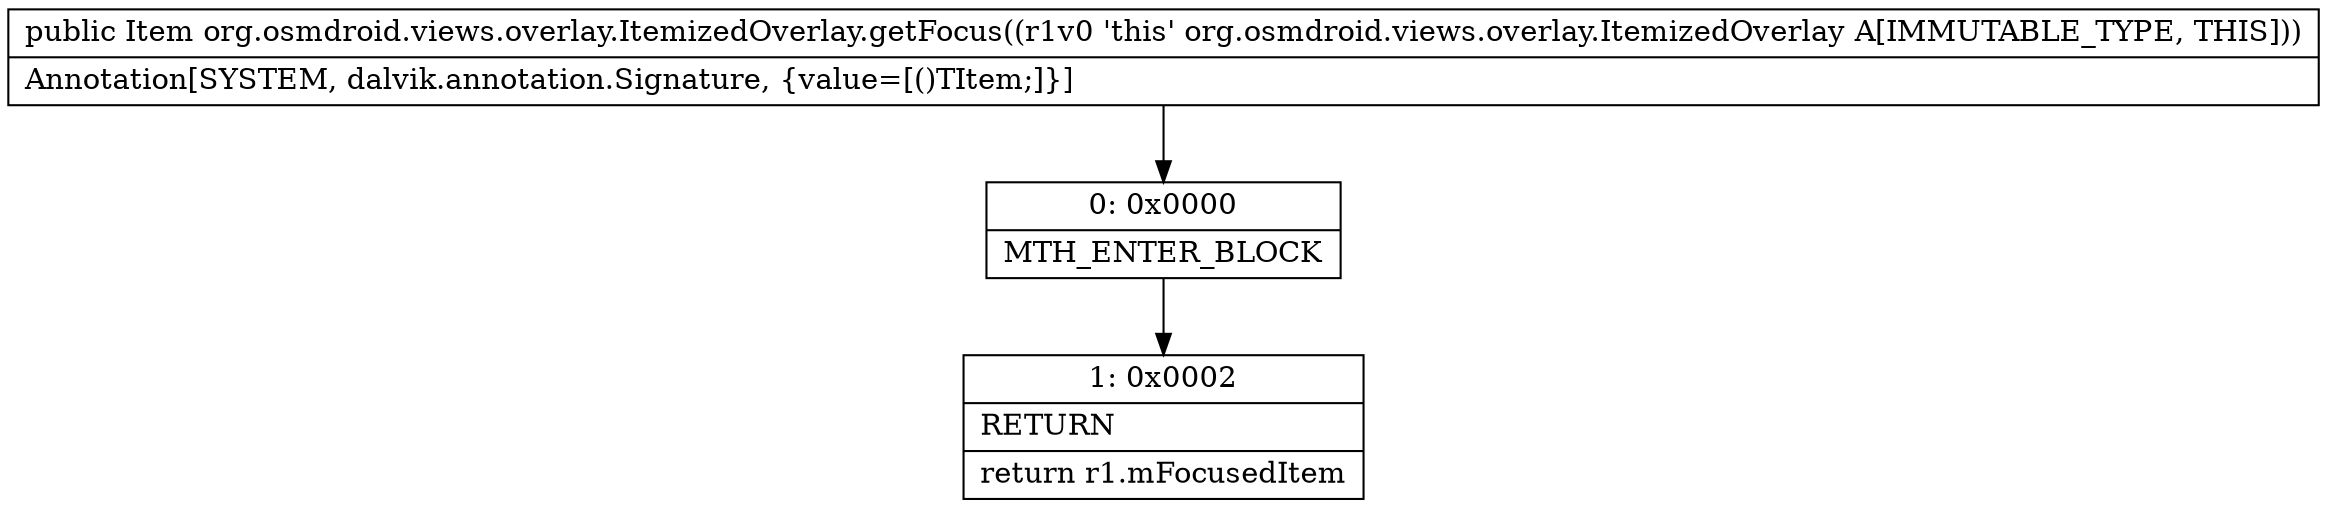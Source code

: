 digraph "CFG fororg.osmdroid.views.overlay.ItemizedOverlay.getFocus()Lorg\/osmdroid\/views\/overlay\/OverlayItem;" {
Node_0 [shape=record,label="{0\:\ 0x0000|MTH_ENTER_BLOCK\l}"];
Node_1 [shape=record,label="{1\:\ 0x0002|RETURN\l|return r1.mFocusedItem\l}"];
MethodNode[shape=record,label="{public Item org.osmdroid.views.overlay.ItemizedOverlay.getFocus((r1v0 'this' org.osmdroid.views.overlay.ItemizedOverlay A[IMMUTABLE_TYPE, THIS]))  | Annotation[SYSTEM, dalvik.annotation.Signature, \{value=[()TItem;]\}]\l}"];
MethodNode -> Node_0;
Node_0 -> Node_1;
}

